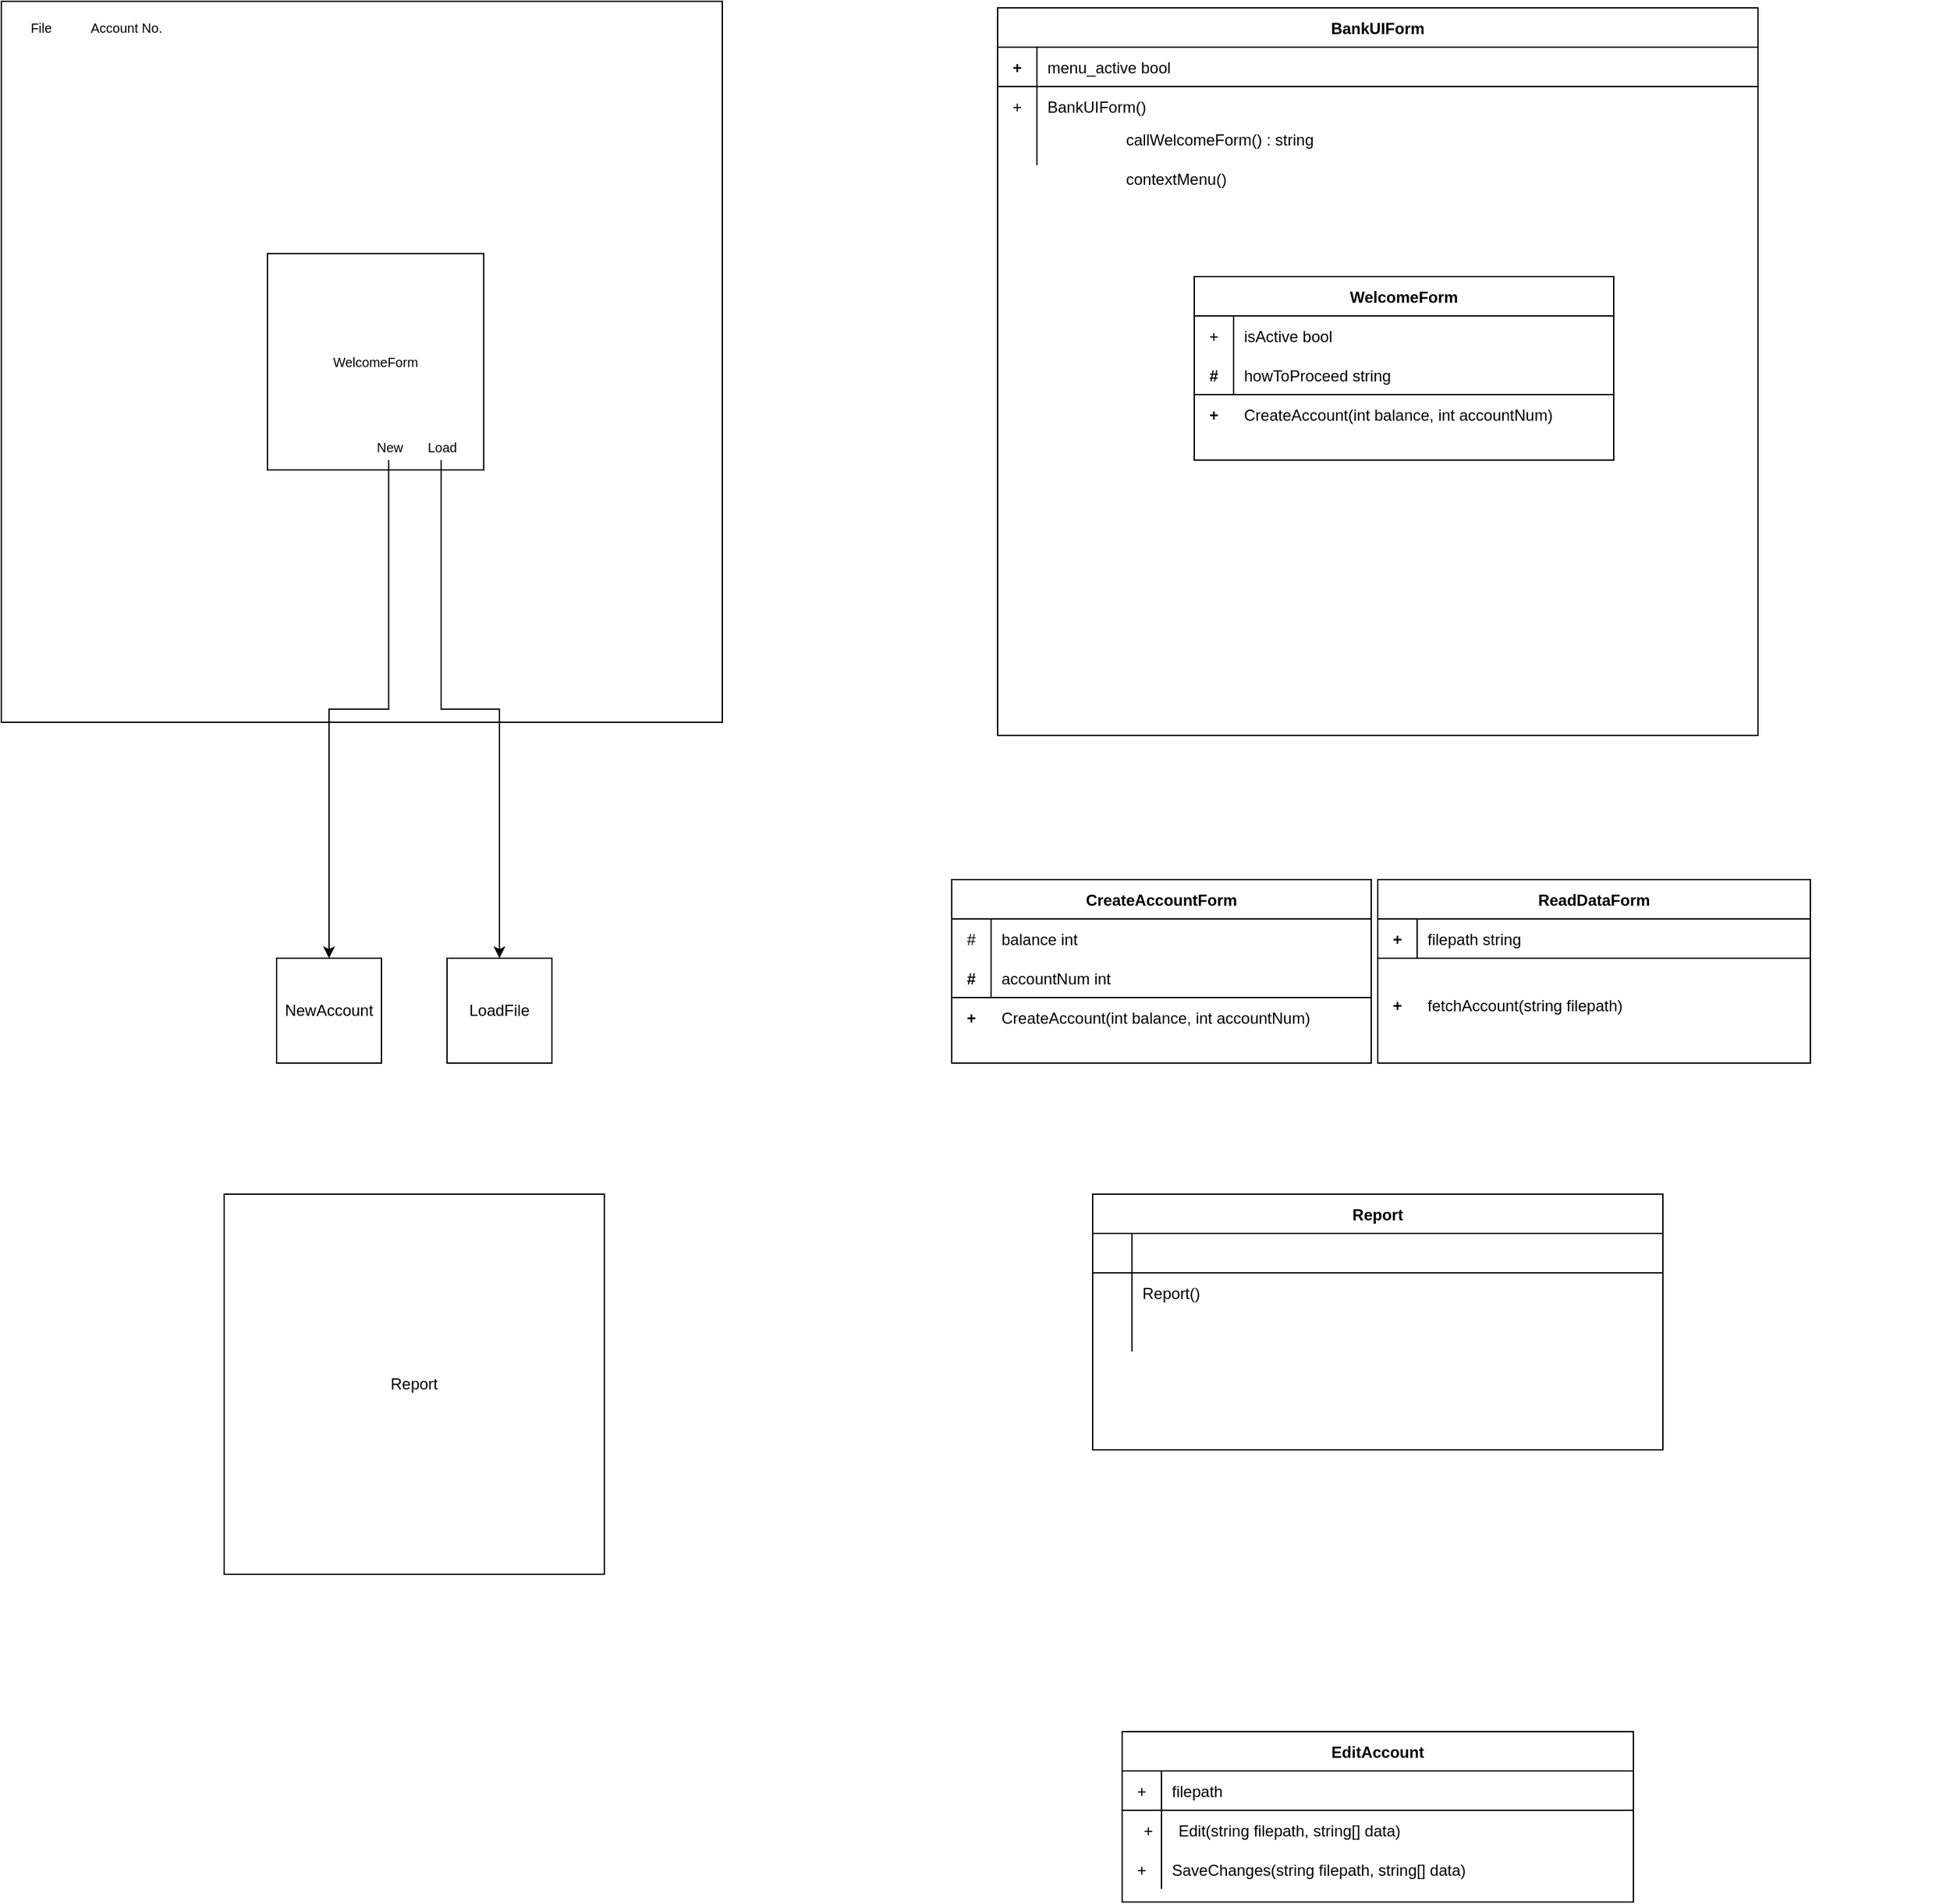 <mxfile version="17.5.0" type="github">
  <diagram id="R2lEEEUBdFMjLlhIrx00" name="Page-1">
    <mxGraphModel dx="2704" dy="2223" grid="1" gridSize="10" guides="1" tooltips="1" connect="1" arrows="1" fold="1" page="1" pageScale="1" pageWidth="850" pageHeight="1100" math="0" shadow="0" extFonts="Permanent Marker^https://fonts.googleapis.com/css?family=Permanent+Marker">
      <root>
        <mxCell id="0" />
        <mxCell id="1" parent="0" />
        <mxCell id="C-vyLk0tnHw3VtMMgP7b-2" value="BankUIForm" style="shape=table;startSize=30;container=1;collapsible=1;childLayout=tableLayout;fixedRows=1;rowLines=0;fontStyle=1;align=center;resizeLast=1;" parent="1" vertex="1">
          <mxGeometry x="560" y="-785" width="580" height="555" as="geometry" />
        </mxCell>
        <mxCell id="C-vyLk0tnHw3VtMMgP7b-3" value="" style="shape=partialRectangle;collapsible=0;dropTarget=0;pointerEvents=0;fillColor=none;points=[[0,0.5],[1,0.5]];portConstraint=eastwest;top=0;left=0;right=0;bottom=1;" parent="C-vyLk0tnHw3VtMMgP7b-2" vertex="1">
          <mxGeometry y="30" width="580" height="30" as="geometry" />
        </mxCell>
        <mxCell id="C-vyLk0tnHw3VtMMgP7b-4" value="+" style="shape=partialRectangle;overflow=hidden;connectable=0;fillColor=none;top=0;left=0;bottom=0;right=0;fontStyle=1;" parent="C-vyLk0tnHw3VtMMgP7b-3" vertex="1">
          <mxGeometry width="30" height="30" as="geometry">
            <mxRectangle width="30" height="30" as="alternateBounds" />
          </mxGeometry>
        </mxCell>
        <mxCell id="C-vyLk0tnHw3VtMMgP7b-5" value="menu_active bool" style="shape=partialRectangle;overflow=hidden;connectable=0;fillColor=none;top=0;left=0;bottom=0;right=0;align=left;spacingLeft=6;fontStyle=0;" parent="C-vyLk0tnHw3VtMMgP7b-3" vertex="1">
          <mxGeometry x="30" width="550" height="30" as="geometry">
            <mxRectangle width="550" height="30" as="alternateBounds" />
          </mxGeometry>
        </mxCell>
        <mxCell id="C-vyLk0tnHw3VtMMgP7b-6" value="" style="shape=partialRectangle;collapsible=0;dropTarget=0;pointerEvents=0;fillColor=none;points=[[0,0.5],[1,0.5]];portConstraint=eastwest;top=0;left=0;right=0;bottom=0;" parent="C-vyLk0tnHw3VtMMgP7b-2" vertex="1">
          <mxGeometry y="60" width="580" height="30" as="geometry" />
        </mxCell>
        <mxCell id="C-vyLk0tnHw3VtMMgP7b-7" value="+" style="shape=partialRectangle;overflow=hidden;connectable=0;fillColor=none;top=0;left=0;bottom=0;right=0;" parent="C-vyLk0tnHw3VtMMgP7b-6" vertex="1">
          <mxGeometry width="30" height="30" as="geometry">
            <mxRectangle width="30" height="30" as="alternateBounds" />
          </mxGeometry>
        </mxCell>
        <mxCell id="C-vyLk0tnHw3VtMMgP7b-8" value="BankUIForm()" style="shape=partialRectangle;overflow=hidden;connectable=0;fillColor=none;top=0;left=0;bottom=0;right=0;align=left;spacingLeft=6;" parent="C-vyLk0tnHw3VtMMgP7b-6" vertex="1">
          <mxGeometry x="30" width="550" height="30" as="geometry">
            <mxRectangle width="550" height="30" as="alternateBounds" />
          </mxGeometry>
        </mxCell>
        <mxCell id="C-vyLk0tnHw3VtMMgP7b-9" value="" style="shape=partialRectangle;collapsible=0;dropTarget=0;pointerEvents=0;fillColor=none;points=[[0,0.5],[1,0.5]];portConstraint=eastwest;top=0;left=0;right=0;bottom=0;" parent="C-vyLk0tnHw3VtMMgP7b-2" vertex="1">
          <mxGeometry y="90" width="580" height="30" as="geometry" />
        </mxCell>
        <mxCell id="C-vyLk0tnHw3VtMMgP7b-10" value="" style="shape=partialRectangle;overflow=hidden;connectable=0;fillColor=none;top=0;left=0;bottom=0;right=0;" parent="C-vyLk0tnHw3VtMMgP7b-9" vertex="1">
          <mxGeometry width="30" height="30" as="geometry">
            <mxRectangle width="30" height="30" as="alternateBounds" />
          </mxGeometry>
        </mxCell>
        <mxCell id="C-vyLk0tnHw3VtMMgP7b-11" value="" style="shape=partialRectangle;overflow=hidden;connectable=0;fillColor=none;top=0;left=0;bottom=0;right=0;align=left;spacingLeft=6;" parent="C-vyLk0tnHw3VtMMgP7b-9" vertex="1">
          <mxGeometry x="30" width="550" height="30" as="geometry">
            <mxRectangle width="550" height="30" as="alternateBounds" />
          </mxGeometry>
        </mxCell>
        <mxCell id="C-vyLk0tnHw3VtMMgP7b-13" value="EditAccount" style="shape=table;startSize=30;container=1;collapsible=1;childLayout=tableLayout;fixedRows=1;rowLines=0;fontStyle=1;align=center;resizeLast=1;" parent="1" vertex="1">
          <mxGeometry x="655" y="530" width="390" height="130" as="geometry" />
        </mxCell>
        <mxCell id="C-vyLk0tnHw3VtMMgP7b-14" value="" style="shape=partialRectangle;collapsible=0;dropTarget=0;pointerEvents=0;fillColor=none;points=[[0,0.5],[1,0.5]];portConstraint=eastwest;top=0;left=0;right=0;bottom=1;" parent="C-vyLk0tnHw3VtMMgP7b-13" vertex="1">
          <mxGeometry y="30" width="390" height="30" as="geometry" />
        </mxCell>
        <mxCell id="C-vyLk0tnHw3VtMMgP7b-15" value="+" style="shape=partialRectangle;overflow=hidden;connectable=0;fillColor=none;top=0;left=0;bottom=0;right=0;fontStyle=0;" parent="C-vyLk0tnHw3VtMMgP7b-14" vertex="1">
          <mxGeometry width="30" height="30" as="geometry">
            <mxRectangle width="30" height="30" as="alternateBounds" />
          </mxGeometry>
        </mxCell>
        <mxCell id="C-vyLk0tnHw3VtMMgP7b-16" value="filepath" style="shape=partialRectangle;overflow=hidden;connectable=0;fillColor=none;top=0;left=0;bottom=0;right=0;align=left;spacingLeft=6;fontStyle=0;" parent="C-vyLk0tnHw3VtMMgP7b-14" vertex="1">
          <mxGeometry x="30" width="360" height="30" as="geometry">
            <mxRectangle width="360" height="30" as="alternateBounds" />
          </mxGeometry>
        </mxCell>
        <mxCell id="C-vyLk0tnHw3VtMMgP7b-20" value="" style="shape=partialRectangle;collapsible=0;dropTarget=0;pointerEvents=0;fillColor=none;points=[[0,0.5],[1,0.5]];portConstraint=eastwest;top=0;left=0;right=0;bottom=0;" parent="C-vyLk0tnHw3VtMMgP7b-13" vertex="1">
          <mxGeometry y="60" width="390" height="30" as="geometry" />
        </mxCell>
        <mxCell id="C-vyLk0tnHw3VtMMgP7b-21" value="" style="shape=partialRectangle;overflow=hidden;connectable=0;fillColor=none;top=0;left=0;bottom=0;right=0;" parent="C-vyLk0tnHw3VtMMgP7b-20" vertex="1">
          <mxGeometry width="30" height="30" as="geometry">
            <mxRectangle width="30" height="30" as="alternateBounds" />
          </mxGeometry>
        </mxCell>
        <mxCell id="C-vyLk0tnHw3VtMMgP7b-22" value="" style="shape=partialRectangle;overflow=hidden;connectable=0;fillColor=none;top=0;left=0;bottom=0;right=0;align=left;spacingLeft=6;" parent="C-vyLk0tnHw3VtMMgP7b-20" vertex="1">
          <mxGeometry x="30" width="360" height="30" as="geometry">
            <mxRectangle width="360" height="30" as="alternateBounds" />
          </mxGeometry>
        </mxCell>
        <mxCell id="C-vyLk0tnHw3VtMMgP7b-17" value="" style="shape=partialRectangle;collapsible=0;dropTarget=0;pointerEvents=0;fillColor=none;points=[[0,0.5],[1,0.5]];portConstraint=eastwest;top=0;left=0;right=0;bottom=0;" parent="C-vyLk0tnHw3VtMMgP7b-13" vertex="1">
          <mxGeometry y="90" width="390" height="30" as="geometry" />
        </mxCell>
        <mxCell id="C-vyLk0tnHw3VtMMgP7b-18" value="+" style="shape=partialRectangle;overflow=hidden;connectable=0;fillColor=none;top=0;left=0;bottom=0;right=0;" parent="C-vyLk0tnHw3VtMMgP7b-17" vertex="1">
          <mxGeometry width="30" height="30" as="geometry">
            <mxRectangle width="30" height="30" as="alternateBounds" />
          </mxGeometry>
        </mxCell>
        <mxCell id="C-vyLk0tnHw3VtMMgP7b-19" value="SaveChanges(string filepath, string[] data)" style="shape=partialRectangle;overflow=hidden;connectable=0;fillColor=none;top=0;left=0;bottom=0;right=0;align=left;spacingLeft=6;" parent="C-vyLk0tnHw3VtMMgP7b-17" vertex="1">
          <mxGeometry x="30" width="360" height="30" as="geometry">
            <mxRectangle width="360" height="30" as="alternateBounds" />
          </mxGeometry>
        </mxCell>
        <mxCell id="bMHLfoAYteZlJ5EQEkJI-1" value="callWelcomeForm() : string" style="shape=partialRectangle;overflow=hidden;connectable=0;fillColor=none;top=0;left=0;bottom=0;right=0;align=left;spacingLeft=6;" vertex="1" parent="1">
          <mxGeometry x="650" y="-700" width="210" height="30" as="geometry">
            <mxRectangle width="210" height="30" as="alternateBounds" />
          </mxGeometry>
        </mxCell>
        <mxCell id="bMHLfoAYteZlJ5EQEkJI-2" value="" style="shape=partialRectangle;overflow=hidden;connectable=0;fillColor=none;top=0;left=0;bottom=0;right=0;align=left;spacingLeft=6;" vertex="1" parent="1">
          <mxGeometry x="510" y="235" width="210" height="30" as="geometry">
            <mxRectangle width="210" height="30" as="alternateBounds" />
          </mxGeometry>
        </mxCell>
        <mxCell id="bMHLfoAYteZlJ5EQEkJI-5" value="NewAccount" style="whiteSpace=wrap;html=1;aspect=fixed;" vertex="1" parent="1">
          <mxGeometry x="10" y="-60" width="80" height="80" as="geometry" />
        </mxCell>
        <mxCell id="bMHLfoAYteZlJ5EQEkJI-6" value="LoadFile" style="whiteSpace=wrap;html=1;aspect=fixed;" vertex="1" parent="1">
          <mxGeometry x="140" y="-60" width="80" height="80" as="geometry" />
        </mxCell>
        <mxCell id="bMHLfoAYteZlJ5EQEkJI-8" value="Report&lt;span style=&quot;color: rgba(0 , 0 , 0 , 0) ; font-family: monospace ; font-size: 0px&quot;&gt;%3CmxGraphModel%3E%3Croot%3E%3CmxCell%20id%3D%220%22%2F%3E%3CmxCell%20id%3D%221%22%20parent%3D%220%22%2F%3E%3CmxCell%20id%3D%222%22%20value%3D%22%22%20style%3D%22whiteSpace%3Dwrap%3Bhtml%3D1%3Baspect%3Dfixed%3B%22%20vertex%3D%221%22%20parent%3D%221%22%3E%3CmxGeometry%20x%3D%22140%22%20y%3D%22-360%22%20width%3D%2280%22%20height%3D%2280%22%20as%3D%22geometry%22%2F%3E%3C%2FmxCell%3E%3C%2Froot%3E%3C%2FmxGraphModel%3E&lt;/span&gt;" style="whiteSpace=wrap;html=1;aspect=fixed;" vertex="1" parent="1">
          <mxGeometry x="-30" y="120" width="290" height="290" as="geometry" />
        </mxCell>
        <mxCell id="bMHLfoAYteZlJ5EQEkJI-13" value="" style="group" vertex="1" connectable="0" parent="1">
          <mxGeometry x="-200" y="-790" width="550" height="550" as="geometry" />
        </mxCell>
        <mxCell id="bMHLfoAYteZlJ5EQEkJI-4" value="" style="whiteSpace=wrap;html=1;aspect=fixed;" vertex="1" parent="bMHLfoAYteZlJ5EQEkJI-13">
          <mxGeometry width="550" height="550" as="geometry" />
        </mxCell>
        <mxCell id="bMHLfoAYteZlJ5EQEkJI-9" value="File" style="text;html=1;align=center;verticalAlign=middle;resizable=0;points=[];autosize=1;strokeColor=none;fillColor=none;fontSize=10;" vertex="1" parent="bMHLfoAYteZlJ5EQEkJI-13">
          <mxGeometry x="15" y="10" width="30" height="20" as="geometry" />
        </mxCell>
        <mxCell id="bMHLfoAYteZlJ5EQEkJI-10" value="Account No." style="text;html=1;align=center;verticalAlign=middle;resizable=0;points=[];autosize=1;strokeColor=none;fillColor=none;fontSize=10;" vertex="1" parent="bMHLfoAYteZlJ5EQEkJI-13">
          <mxGeometry x="60" y="10" width="70" height="20" as="geometry" />
        </mxCell>
        <mxCell id="bMHLfoAYteZlJ5EQEkJI-14" value="" style="group" vertex="1" connectable="0" parent="bMHLfoAYteZlJ5EQEkJI-13">
          <mxGeometry x="203" y="192.5" width="165" height="165" as="geometry" />
        </mxCell>
        <mxCell id="bMHLfoAYteZlJ5EQEkJI-3" value="&lt;font style=&quot;font-size: 10px&quot;&gt;WelcomeForm&lt;/font&gt;" style="whiteSpace=wrap;html=1;aspect=fixed;" vertex="1" parent="bMHLfoAYteZlJ5EQEkJI-14">
          <mxGeometry width="165" height="165" as="geometry" />
        </mxCell>
        <mxCell id="bMHLfoAYteZlJ5EQEkJI-11" value="New&lt;span style=&quot;white-space: pre&quot;&gt;&lt;br&gt;&lt;/span&gt;" style="text;html=1;align=center;verticalAlign=middle;resizable=0;points=[];autosize=1;strokeColor=none;fillColor=none;fontSize=10;" vertex="1" parent="bMHLfoAYteZlJ5EQEkJI-14">
          <mxGeometry x="72.5" y="137.5" width="40" height="20" as="geometry" />
        </mxCell>
        <mxCell id="bMHLfoAYteZlJ5EQEkJI-12" value="Load&lt;span style=&quot;white-space: pre&quot;&gt;&lt;br&gt;&lt;/span&gt;" style="text;html=1;align=center;verticalAlign=middle;resizable=0;points=[];autosize=1;strokeColor=none;fillColor=none;fontSize=10;" vertex="1" parent="bMHLfoAYteZlJ5EQEkJI-14">
          <mxGeometry x="112.5" y="137.5" width="40" height="20" as="geometry" />
        </mxCell>
        <mxCell id="bMHLfoAYteZlJ5EQEkJI-16" style="edgeStyle=orthogonalEdgeStyle;rounded=0;orthogonalLoop=1;jettySize=auto;html=1;entryX=0.5;entryY=0;entryDx=0;entryDy=0;fontSize=10;" edge="1" parent="1" source="bMHLfoAYteZlJ5EQEkJI-11" target="bMHLfoAYteZlJ5EQEkJI-5">
          <mxGeometry relative="1" as="geometry" />
        </mxCell>
        <mxCell id="bMHLfoAYteZlJ5EQEkJI-17" style="edgeStyle=orthogonalEdgeStyle;rounded=0;orthogonalLoop=1;jettySize=auto;html=1;fontSize=10;" edge="1" parent="1" source="bMHLfoAYteZlJ5EQEkJI-12" target="bMHLfoAYteZlJ5EQEkJI-6">
          <mxGeometry relative="1" as="geometry" />
        </mxCell>
        <mxCell id="bMHLfoAYteZlJ5EQEkJI-20" value="Report" style="shape=table;startSize=30;container=1;collapsible=1;childLayout=tableLayout;fixedRows=1;rowLines=0;fontStyle=1;align=center;resizeLast=1;" vertex="1" parent="1">
          <mxGeometry x="632.5" y="120" width="435" height="195" as="geometry" />
        </mxCell>
        <mxCell id="bMHLfoAYteZlJ5EQEkJI-21" value="" style="shape=partialRectangle;collapsible=0;dropTarget=0;pointerEvents=0;fillColor=none;points=[[0,0.5],[1,0.5]];portConstraint=eastwest;top=0;left=0;right=0;bottom=1;" vertex="1" parent="bMHLfoAYteZlJ5EQEkJI-20">
          <mxGeometry y="30" width="435" height="30" as="geometry" />
        </mxCell>
        <mxCell id="bMHLfoAYteZlJ5EQEkJI-22" value="" style="shape=partialRectangle;overflow=hidden;connectable=0;fillColor=none;top=0;left=0;bottom=0;right=0;fontStyle=1;" vertex="1" parent="bMHLfoAYteZlJ5EQEkJI-21">
          <mxGeometry width="30" height="30" as="geometry">
            <mxRectangle width="30" height="30" as="alternateBounds" />
          </mxGeometry>
        </mxCell>
        <mxCell id="bMHLfoAYteZlJ5EQEkJI-23" value="" style="shape=partialRectangle;overflow=hidden;connectable=0;fillColor=none;top=0;left=0;bottom=0;right=0;align=left;spacingLeft=6;fontStyle=5;" vertex="1" parent="bMHLfoAYteZlJ5EQEkJI-21">
          <mxGeometry x="30" width="405" height="30" as="geometry">
            <mxRectangle width="405" height="30" as="alternateBounds" />
          </mxGeometry>
        </mxCell>
        <mxCell id="bMHLfoAYteZlJ5EQEkJI-24" value="" style="shape=partialRectangle;collapsible=0;dropTarget=0;pointerEvents=0;fillColor=none;points=[[0,0.5],[1,0.5]];portConstraint=eastwest;top=0;left=0;right=0;bottom=0;" vertex="1" parent="bMHLfoAYteZlJ5EQEkJI-20">
          <mxGeometry y="60" width="435" height="30" as="geometry" />
        </mxCell>
        <mxCell id="bMHLfoAYteZlJ5EQEkJI-25" value="" style="shape=partialRectangle;overflow=hidden;connectable=0;fillColor=none;top=0;left=0;bottom=0;right=0;" vertex="1" parent="bMHLfoAYteZlJ5EQEkJI-24">
          <mxGeometry width="30" height="30" as="geometry">
            <mxRectangle width="30" height="30" as="alternateBounds" />
          </mxGeometry>
        </mxCell>
        <mxCell id="bMHLfoAYteZlJ5EQEkJI-26" value="Report()" style="shape=partialRectangle;overflow=hidden;connectable=0;fillColor=none;top=0;left=0;bottom=0;right=0;align=left;spacingLeft=6;" vertex="1" parent="bMHLfoAYteZlJ5EQEkJI-24">
          <mxGeometry x="30" width="405" height="30" as="geometry">
            <mxRectangle width="405" height="30" as="alternateBounds" />
          </mxGeometry>
        </mxCell>
        <mxCell id="bMHLfoAYteZlJ5EQEkJI-27" value="" style="shape=partialRectangle;collapsible=0;dropTarget=0;pointerEvents=0;fillColor=none;points=[[0,0.5],[1,0.5]];portConstraint=eastwest;top=0;left=0;right=0;bottom=0;" vertex="1" parent="bMHLfoAYteZlJ5EQEkJI-20">
          <mxGeometry y="90" width="435" height="30" as="geometry" />
        </mxCell>
        <mxCell id="bMHLfoAYteZlJ5EQEkJI-28" value="" style="shape=partialRectangle;overflow=hidden;connectable=0;fillColor=none;top=0;left=0;bottom=0;right=0;" vertex="1" parent="bMHLfoAYteZlJ5EQEkJI-27">
          <mxGeometry width="30" height="30" as="geometry">
            <mxRectangle width="30" height="30" as="alternateBounds" />
          </mxGeometry>
        </mxCell>
        <mxCell id="bMHLfoAYteZlJ5EQEkJI-29" value="" style="shape=partialRectangle;overflow=hidden;connectable=0;fillColor=none;top=0;left=0;bottom=0;right=0;align=left;spacingLeft=6;" vertex="1" parent="bMHLfoAYteZlJ5EQEkJI-27">
          <mxGeometry x="30" width="405" height="30" as="geometry">
            <mxRectangle width="405" height="30" as="alternateBounds" />
          </mxGeometry>
        </mxCell>
        <mxCell id="bMHLfoAYteZlJ5EQEkJI-34" value="" style="shape=partialRectangle;overflow=hidden;connectable=0;fillColor=none;top=0;left=0;bottom=0;right=0;align=left;spacingLeft=6;fontStyle=0;" vertex="1" parent="1">
          <mxGeometry x="1005" y="-80" width="280" height="30" as="geometry">
            <mxRectangle width="220" height="30" as="alternateBounds" />
          </mxGeometry>
        </mxCell>
        <mxCell id="bMHLfoAYteZlJ5EQEkJI-36" value="" style="group" vertex="1" connectable="0" parent="1">
          <mxGeometry x="850" y="-120" width="330" height="140" as="geometry" />
        </mxCell>
        <mxCell id="6GXX73_zgTDTcjjDwTBG-2" value="ReadDataForm" style="shape=table;startSize=30;container=1;collapsible=1;childLayout=tableLayout;fixedRows=1;rowLines=0;fontStyle=1;align=center;resizeLast=1;" parent="bMHLfoAYteZlJ5EQEkJI-36" vertex="1">
          <mxGeometry width="330" height="140" as="geometry" />
        </mxCell>
        <mxCell id="6GXX73_zgTDTcjjDwTBG-3" value="" style="shape=partialRectangle;collapsible=0;dropTarget=0;pointerEvents=0;fillColor=none;points=[[0,0.5],[1,0.5]];portConstraint=eastwest;top=0;left=0;right=0;bottom=1;" parent="6GXX73_zgTDTcjjDwTBG-2" vertex="1">
          <mxGeometry y="30" width="330" height="30" as="geometry" />
        </mxCell>
        <mxCell id="6GXX73_zgTDTcjjDwTBG-4" value="+" style="shape=partialRectangle;overflow=hidden;connectable=0;fillColor=none;top=0;left=0;bottom=0;right=0;fontStyle=1;" parent="6GXX73_zgTDTcjjDwTBG-3" vertex="1">
          <mxGeometry width="30" height="30" as="geometry">
            <mxRectangle width="30" height="30" as="alternateBounds" />
          </mxGeometry>
        </mxCell>
        <mxCell id="6GXX73_zgTDTcjjDwTBG-5" value="filepath string" style="shape=partialRectangle;overflow=hidden;connectable=0;fillColor=none;top=0;left=0;bottom=0;right=0;align=left;spacingLeft=6;fontStyle=0;" parent="6GXX73_zgTDTcjjDwTBG-3" vertex="1">
          <mxGeometry x="30" width="300" height="30" as="geometry">
            <mxRectangle width="300" height="30" as="alternateBounds" />
          </mxGeometry>
        </mxCell>
        <mxCell id="bMHLfoAYteZlJ5EQEkJI-32" value="fetchAccount(string filepath)" style="shape=partialRectangle;overflow=hidden;connectable=0;fillColor=none;top=0;left=0;bottom=0;right=0;align=left;spacingLeft=6;fontStyle=0;" vertex="1" parent="bMHLfoAYteZlJ5EQEkJI-36">
          <mxGeometry x="30" y="76.364" width="280" height="38.182" as="geometry">
            <mxRectangle width="220" height="30" as="alternateBounds" />
          </mxGeometry>
        </mxCell>
        <mxCell id="bMHLfoAYteZlJ5EQEkJI-33" value="+" style="shape=partialRectangle;overflow=hidden;connectable=0;fillColor=none;top=0;left=0;bottom=0;right=0;fontStyle=1;" vertex="1" parent="bMHLfoAYteZlJ5EQEkJI-36">
          <mxGeometry y="76.364" width="30" height="38.182" as="geometry">
            <mxRectangle width="30" height="30" as="alternateBounds" />
          </mxGeometry>
        </mxCell>
        <mxCell id="bMHLfoAYteZlJ5EQEkJI-39" value="" style="group" vertex="1" connectable="0" parent="1">
          <mxGeometry x="525" y="-120" width="335" height="140" as="geometry" />
        </mxCell>
        <mxCell id="bMHLfoAYteZlJ5EQEkJI-19" value="" style="group" vertex="1" connectable="0" parent="bMHLfoAYteZlJ5EQEkJI-39">
          <mxGeometry x="70" width="265" height="140" as="geometry" />
        </mxCell>
        <mxCell id="C-vyLk0tnHw3VtMMgP7b-23" value="CreateAccountForm" style="shape=table;startSize=30;container=1;collapsible=1;childLayout=tableLayout;fixedRows=1;rowLines=0;fontStyle=1;align=center;resizeLast=1;" parent="bMHLfoAYteZlJ5EQEkJI-19" vertex="1">
          <mxGeometry x="-70" width="320" height="140" as="geometry" />
        </mxCell>
        <mxCell id="C-vyLk0tnHw3VtMMgP7b-27" value="" style="shape=partialRectangle;collapsible=0;dropTarget=0;pointerEvents=0;fillColor=none;points=[[0,0.5],[1,0.5]];portConstraint=eastwest;top=0;left=0;right=0;bottom=0;" parent="C-vyLk0tnHw3VtMMgP7b-23" vertex="1">
          <mxGeometry y="30" width="320" height="30" as="geometry" />
        </mxCell>
        <mxCell id="C-vyLk0tnHw3VtMMgP7b-28" value="#" style="shape=partialRectangle;overflow=hidden;connectable=0;fillColor=none;top=0;left=0;bottom=0;right=0;" parent="C-vyLk0tnHw3VtMMgP7b-27" vertex="1">
          <mxGeometry width="30" height="30" as="geometry">
            <mxRectangle width="30" height="30" as="alternateBounds" />
          </mxGeometry>
        </mxCell>
        <mxCell id="C-vyLk0tnHw3VtMMgP7b-29" value="" style="shape=partialRectangle;overflow=hidden;connectable=0;fillColor=none;top=0;left=0;bottom=0;right=0;align=left;spacingLeft=6;" parent="C-vyLk0tnHw3VtMMgP7b-27" vertex="1">
          <mxGeometry x="30" width="290" height="30" as="geometry">
            <mxRectangle width="290" height="30" as="alternateBounds" />
          </mxGeometry>
        </mxCell>
        <mxCell id="C-vyLk0tnHw3VtMMgP7b-24" value="" style="shape=partialRectangle;collapsible=0;dropTarget=0;pointerEvents=0;fillColor=none;points=[[0,0.5],[1,0.5]];portConstraint=eastwest;top=0;left=0;right=0;bottom=1;" parent="C-vyLk0tnHw3VtMMgP7b-23" vertex="1">
          <mxGeometry y="60" width="320" height="30" as="geometry" />
        </mxCell>
        <mxCell id="C-vyLk0tnHw3VtMMgP7b-25" value="#" style="shape=partialRectangle;overflow=hidden;connectable=0;fillColor=none;top=0;left=0;bottom=0;right=0;fontStyle=1;" parent="C-vyLk0tnHw3VtMMgP7b-24" vertex="1">
          <mxGeometry width="30" height="30" as="geometry">
            <mxRectangle width="30" height="30" as="alternateBounds" />
          </mxGeometry>
        </mxCell>
        <mxCell id="C-vyLk0tnHw3VtMMgP7b-26" value="accountNum int" style="shape=partialRectangle;overflow=hidden;connectable=0;fillColor=none;top=0;left=0;bottom=0;right=0;align=left;spacingLeft=6;fontStyle=0;" parent="C-vyLk0tnHw3VtMMgP7b-24" vertex="1">
          <mxGeometry x="30" width="290" height="30" as="geometry">
            <mxRectangle width="290" height="30" as="alternateBounds" />
          </mxGeometry>
        </mxCell>
        <mxCell id="bMHLfoAYteZlJ5EQEkJI-38" value="" style="group" vertex="1" connectable="0" parent="bMHLfoAYteZlJ5EQEkJI-19">
          <mxGeometry x="-40" y="30" width="280" height="90" as="geometry" />
        </mxCell>
        <mxCell id="bMHLfoAYteZlJ5EQEkJI-18" value="balance int" style="shape=partialRectangle;overflow=hidden;connectable=0;fillColor=none;top=0;left=0;bottom=0;right=0;align=left;spacingLeft=6;fontStyle=0;" vertex="1" parent="bMHLfoAYteZlJ5EQEkJI-38">
          <mxGeometry width="220" height="30" as="geometry">
            <mxRectangle width="220" height="30" as="alternateBounds" />
          </mxGeometry>
        </mxCell>
        <mxCell id="bMHLfoAYteZlJ5EQEkJI-31" value="CreateAccount(int balance, int accountNum)" style="shape=partialRectangle;overflow=hidden;connectable=0;fillColor=none;top=0;left=0;bottom=0;right=0;align=left;spacingLeft=6;fontStyle=0;" vertex="1" parent="bMHLfoAYteZlJ5EQEkJI-38">
          <mxGeometry y="60" width="280" height="30" as="geometry">
            <mxRectangle width="220" height="30" as="alternateBounds" />
          </mxGeometry>
        </mxCell>
        <mxCell id="bMHLfoAYteZlJ5EQEkJI-30" value="+" style="shape=partialRectangle;overflow=hidden;connectable=0;fillColor=none;top=0;left=0;bottom=0;right=0;fontStyle=1;" vertex="1" parent="bMHLfoAYteZlJ5EQEkJI-39">
          <mxGeometry y="90" width="30" height="30" as="geometry">
            <mxRectangle width="30" height="30" as="alternateBounds" />
          </mxGeometry>
        </mxCell>
        <mxCell id="bMHLfoAYteZlJ5EQEkJI-40" value="" style="group" vertex="1" connectable="0" parent="1">
          <mxGeometry x="710" y="-580" width="335" height="140" as="geometry" />
        </mxCell>
        <mxCell id="bMHLfoAYteZlJ5EQEkJI-41" value="" style="group" vertex="1" connectable="0" parent="bMHLfoAYteZlJ5EQEkJI-40">
          <mxGeometry x="70" width="265" height="140" as="geometry" />
        </mxCell>
        <mxCell id="bMHLfoAYteZlJ5EQEkJI-42" value="WelcomeForm" style="shape=table;startSize=30;container=1;collapsible=1;childLayout=tableLayout;fixedRows=1;rowLines=0;fontStyle=1;align=center;resizeLast=1;" vertex="1" parent="bMHLfoAYteZlJ5EQEkJI-41">
          <mxGeometry x="-70" width="320" height="140" as="geometry" />
        </mxCell>
        <mxCell id="bMHLfoAYteZlJ5EQEkJI-43" value="" style="shape=partialRectangle;collapsible=0;dropTarget=0;pointerEvents=0;fillColor=none;points=[[0,0.5],[1,0.5]];portConstraint=eastwest;top=0;left=0;right=0;bottom=0;" vertex="1" parent="bMHLfoAYteZlJ5EQEkJI-42">
          <mxGeometry y="30" width="320" height="30" as="geometry" />
        </mxCell>
        <mxCell id="bMHLfoAYteZlJ5EQEkJI-44" value="+" style="shape=partialRectangle;overflow=hidden;connectable=0;fillColor=none;top=0;left=0;bottom=0;right=0;" vertex="1" parent="bMHLfoAYteZlJ5EQEkJI-43">
          <mxGeometry width="30" height="30" as="geometry">
            <mxRectangle width="30" height="30" as="alternateBounds" />
          </mxGeometry>
        </mxCell>
        <mxCell id="bMHLfoAYteZlJ5EQEkJI-45" value="" style="shape=partialRectangle;overflow=hidden;connectable=0;fillColor=none;top=0;left=0;bottom=0;right=0;align=left;spacingLeft=6;" vertex="1" parent="bMHLfoAYteZlJ5EQEkJI-43">
          <mxGeometry x="30" width="290" height="30" as="geometry">
            <mxRectangle width="290" height="30" as="alternateBounds" />
          </mxGeometry>
        </mxCell>
        <mxCell id="bMHLfoAYteZlJ5EQEkJI-46" value="" style="shape=partialRectangle;collapsible=0;dropTarget=0;pointerEvents=0;fillColor=none;points=[[0,0.5],[1,0.5]];portConstraint=eastwest;top=0;left=0;right=0;bottom=1;" vertex="1" parent="bMHLfoAYteZlJ5EQEkJI-42">
          <mxGeometry y="60" width="320" height="30" as="geometry" />
        </mxCell>
        <mxCell id="bMHLfoAYteZlJ5EQEkJI-47" value="#" style="shape=partialRectangle;overflow=hidden;connectable=0;fillColor=none;top=0;left=0;bottom=0;right=0;fontStyle=1;" vertex="1" parent="bMHLfoAYteZlJ5EQEkJI-46">
          <mxGeometry width="30" height="30" as="geometry">
            <mxRectangle width="30" height="30" as="alternateBounds" />
          </mxGeometry>
        </mxCell>
        <mxCell id="bMHLfoAYteZlJ5EQEkJI-48" value="howToProceed string" style="shape=partialRectangle;overflow=hidden;connectable=0;fillColor=none;top=0;left=0;bottom=0;right=0;align=left;spacingLeft=6;fontStyle=0;" vertex="1" parent="bMHLfoAYteZlJ5EQEkJI-46">
          <mxGeometry x="30" width="290" height="30" as="geometry">
            <mxRectangle width="290" height="30" as="alternateBounds" />
          </mxGeometry>
        </mxCell>
        <mxCell id="bMHLfoAYteZlJ5EQEkJI-49" value="" style="group" vertex="1" connectable="0" parent="bMHLfoAYteZlJ5EQEkJI-41">
          <mxGeometry x="-40" y="30" width="280" height="90" as="geometry" />
        </mxCell>
        <mxCell id="bMHLfoAYteZlJ5EQEkJI-50" value="isActive bool" style="shape=partialRectangle;overflow=hidden;connectable=0;fillColor=none;top=0;left=0;bottom=0;right=0;align=left;spacingLeft=6;fontStyle=0;" vertex="1" parent="bMHLfoAYteZlJ5EQEkJI-49">
          <mxGeometry width="220" height="30" as="geometry">
            <mxRectangle width="220" height="30" as="alternateBounds" />
          </mxGeometry>
        </mxCell>
        <mxCell id="bMHLfoAYteZlJ5EQEkJI-51" value="CreateAccount(int balance, int accountNum)" style="shape=partialRectangle;overflow=hidden;connectable=0;fillColor=none;top=0;left=0;bottom=0;right=0;align=left;spacingLeft=6;fontStyle=0;" vertex="1" parent="bMHLfoAYteZlJ5EQEkJI-49">
          <mxGeometry y="60" width="280" height="30" as="geometry">
            <mxRectangle width="220" height="30" as="alternateBounds" />
          </mxGeometry>
        </mxCell>
        <mxCell id="bMHLfoAYteZlJ5EQEkJI-52" value="+" style="shape=partialRectangle;overflow=hidden;connectable=0;fillColor=none;top=0;left=0;bottom=0;right=0;fontStyle=1;" vertex="1" parent="bMHLfoAYteZlJ5EQEkJI-40">
          <mxGeometry y="90" width="30" height="30" as="geometry">
            <mxRectangle width="30" height="30" as="alternateBounds" />
          </mxGeometry>
        </mxCell>
        <mxCell id="bMHLfoAYteZlJ5EQEkJI-53" value="contextMenu() " style="shape=partialRectangle;overflow=hidden;connectable=0;fillColor=none;top=0;left=0;bottom=0;right=0;align=left;spacingLeft=6;" vertex="1" parent="1">
          <mxGeometry x="650" y="-670" width="210" height="30" as="geometry">
            <mxRectangle width="210" height="30" as="alternateBounds" />
          </mxGeometry>
        </mxCell>
        <mxCell id="bMHLfoAYteZlJ5EQEkJI-54" value="" style="shape=partialRectangle;collapsible=0;dropTarget=0;pointerEvents=0;fillColor=none;points=[[0,0.5],[1,0.5]];portConstraint=eastwest;top=0;left=0;right=0;bottom=0;" vertex="1" parent="1">
          <mxGeometry x="660" y="590" width="390" height="30" as="geometry" />
        </mxCell>
        <mxCell id="bMHLfoAYteZlJ5EQEkJI-55" value="+" style="shape=partialRectangle;overflow=hidden;connectable=0;fillColor=none;top=0;left=0;bottom=0;right=0;" vertex="1" parent="bMHLfoAYteZlJ5EQEkJI-54">
          <mxGeometry width="30" height="30" as="geometry">
            <mxRectangle width="30" height="30" as="alternateBounds" />
          </mxGeometry>
        </mxCell>
        <mxCell id="bMHLfoAYteZlJ5EQEkJI-56" value="Edit(string filepath, string[] data)" style="shape=partialRectangle;overflow=hidden;connectable=0;fillColor=none;top=0;left=0;bottom=0;right=0;align=left;spacingLeft=6;" vertex="1" parent="bMHLfoAYteZlJ5EQEkJI-54">
          <mxGeometry x="30" width="360" height="30" as="geometry">
            <mxRectangle width="360" height="30" as="alternateBounds" />
          </mxGeometry>
        </mxCell>
      </root>
    </mxGraphModel>
  </diagram>
</mxfile>
